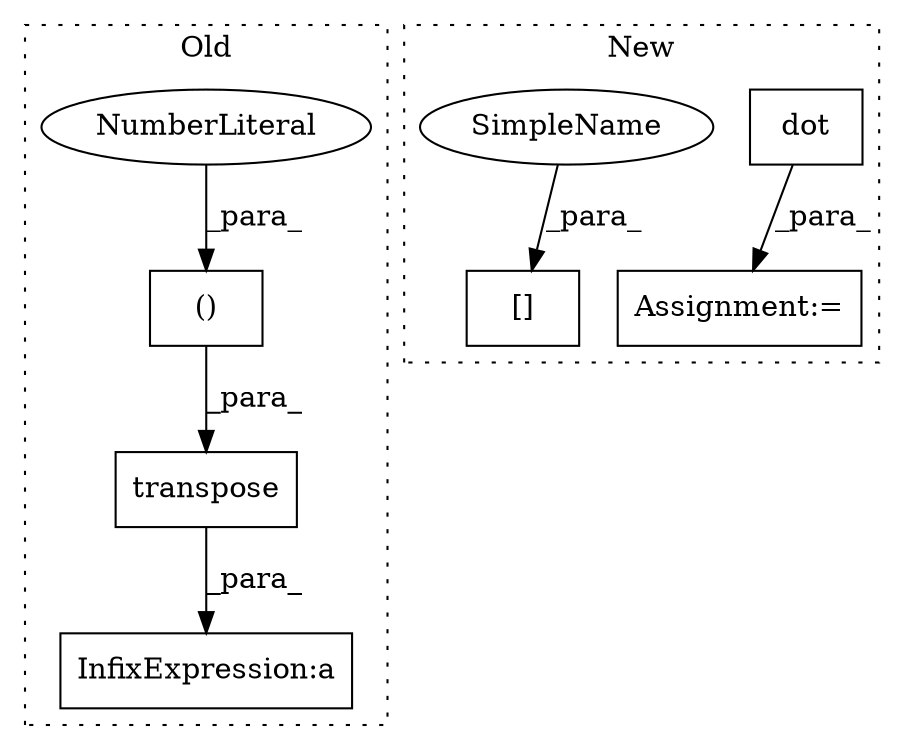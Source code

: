 digraph G {
subgraph cluster0 {
1 [label="transpose" a="32" s="3988,4089" l="10,1" shape="box"];
3 [label="InfixExpression:a" a="27" s="4149" l="3" shape="box"];
5 [label="()" a="106" s="3861" l="16" shape="box"];
6 [label="NumberLiteral" a="34" s="3861" l="1" shape="ellipse"];
label = "Old";
style="dotted";
}
subgraph cluster1 {
2 [label="dot" a="32" s="3433,3445" l="4,1" shape="box"];
4 [label="Assignment:=" a="7" s="3418" l="1" shape="box"];
7 [label="[]" a="2" s="3316,3343" l="23,1" shape="box"];
8 [label="SimpleName" a="42" s="3339" l="4" shape="ellipse"];
label = "New";
style="dotted";
}
1 -> 3 [label="_para_"];
2 -> 4 [label="_para_"];
5 -> 1 [label="_para_"];
6 -> 5 [label="_para_"];
8 -> 7 [label="_para_"];
}